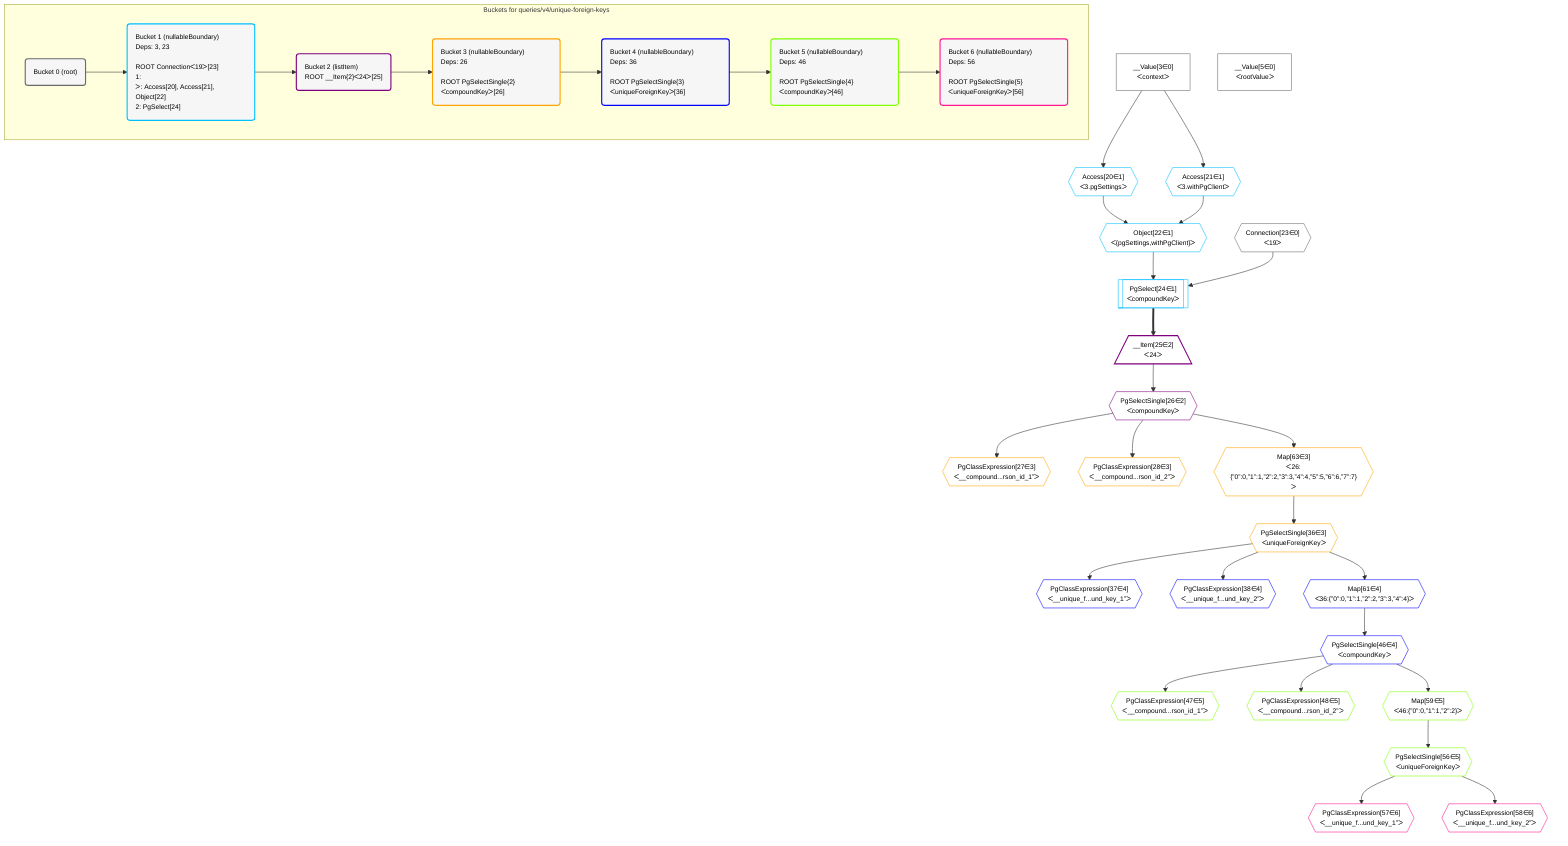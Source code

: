 %%{init: {'themeVariables': { 'fontSize': '12px'}}}%%
graph TD
    classDef path fill:#eee,stroke:#000,color:#000
    classDef plan fill:#fff,stroke-width:1px,color:#000
    classDef itemplan fill:#fff,stroke-width:2px,color:#000
    classDef unbatchedplan fill:#dff,stroke-width:1px,color:#000
    classDef sideeffectplan fill:#fcc,stroke-width:2px,color:#000
    classDef bucket fill:#f6f6f6,color:#000,stroke-width:2px,text-align:left


    %% define steps
    __Value3["__Value[3∈0]<br />ᐸcontextᐳ"]:::plan
    __Value5["__Value[5∈0]<br />ᐸrootValueᐳ"]:::plan
    Access20{{"Access[20∈1]<br />ᐸ3.pgSettingsᐳ"}}:::plan
    Access21{{"Access[21∈1]<br />ᐸ3.withPgClientᐳ"}}:::plan
    Object22{{"Object[22∈1]<br />ᐸ{pgSettings,withPgClient}ᐳ"}}:::plan
    Connection23{{"Connection[23∈0]<br />ᐸ19ᐳ"}}:::plan
    PgSelect24[["PgSelect[24∈1]<br />ᐸcompoundKeyᐳ"]]:::plan
    __Item25[/"__Item[25∈2]<br />ᐸ24ᐳ"\]:::itemplan
    PgSelectSingle26{{"PgSelectSingle[26∈2]<br />ᐸcompoundKeyᐳ"}}:::plan
    PgClassExpression27{{"PgClassExpression[27∈3]<br />ᐸ__compound...rson_id_1”ᐳ"}}:::plan
    PgClassExpression28{{"PgClassExpression[28∈3]<br />ᐸ__compound...rson_id_2”ᐳ"}}:::plan
    Map63{{"Map[63∈3]<br />ᐸ26:{”0”:0,”1”:1,”2”:2,”3”:3,”4”:4,”5”:5,”6”:6,”7”:7}ᐳ"}}:::plan
    PgSelectSingle36{{"PgSelectSingle[36∈3]<br />ᐸuniqueForeignKeyᐳ"}}:::plan
    PgClassExpression37{{"PgClassExpression[37∈4]<br />ᐸ__unique_f...und_key_1”ᐳ"}}:::plan
    PgClassExpression38{{"PgClassExpression[38∈4]<br />ᐸ__unique_f...und_key_2”ᐳ"}}:::plan
    Map61{{"Map[61∈4]<br />ᐸ36:{”0”:0,”1”:1,”2”:2,”3”:3,”4”:4}ᐳ"}}:::plan
    PgSelectSingle46{{"PgSelectSingle[46∈4]<br />ᐸcompoundKeyᐳ"}}:::plan
    PgClassExpression47{{"PgClassExpression[47∈5]<br />ᐸ__compound...rson_id_1”ᐳ"}}:::plan
    PgClassExpression48{{"PgClassExpression[48∈5]<br />ᐸ__compound...rson_id_2”ᐳ"}}:::plan
    Map59{{"Map[59∈5]<br />ᐸ46:{”0”:0,”1”:1,”2”:2}ᐳ"}}:::plan
    PgSelectSingle56{{"PgSelectSingle[56∈5]<br />ᐸuniqueForeignKeyᐳ"}}:::plan
    PgClassExpression57{{"PgClassExpression[57∈6]<br />ᐸ__unique_f...und_key_1”ᐳ"}}:::plan
    PgClassExpression58{{"PgClassExpression[58∈6]<br />ᐸ__unique_f...und_key_2”ᐳ"}}:::plan

    %% plan dependencies
    __Value3 --> Access20
    __Value3 --> Access21
    Access20 & Access21 --> Object22
    Object22 & Connection23 --> PgSelect24
    PgSelect24 ==> __Item25
    __Item25 --> PgSelectSingle26
    PgSelectSingle26 --> PgClassExpression27
    PgSelectSingle26 --> PgClassExpression28
    PgSelectSingle26 --> Map63
    Map63 --> PgSelectSingle36
    PgSelectSingle36 --> PgClassExpression37
    PgSelectSingle36 --> PgClassExpression38
    PgSelectSingle36 --> Map61
    Map61 --> PgSelectSingle46
    PgSelectSingle46 --> PgClassExpression47
    PgSelectSingle46 --> PgClassExpression48
    PgSelectSingle46 --> Map59
    Map59 --> PgSelectSingle56
    PgSelectSingle56 --> PgClassExpression57
    PgSelectSingle56 --> PgClassExpression58

    subgraph "Buckets for queries/v4/unique-foreign-keys"
    Bucket0("Bucket 0 (root)"):::bucket
    classDef bucket0 stroke:#696969
    class Bucket0,__Value3,__Value5,Connection23 bucket0
    Bucket1("Bucket 1 (nullableBoundary)<br />Deps: 3, 23<br /><br />ROOT Connectionᐸ19ᐳ[23]<br />1: <br />ᐳ: Access[20], Access[21], Object[22]<br />2: PgSelect[24]"):::bucket
    classDef bucket1 stroke:#00bfff
    class Bucket1,Access20,Access21,Object22,PgSelect24 bucket1
    Bucket2("Bucket 2 (listItem)<br />ROOT __Item{2}ᐸ24ᐳ[25]"):::bucket
    classDef bucket2 stroke:#7f007f
    class Bucket2,__Item25,PgSelectSingle26 bucket2
    Bucket3("Bucket 3 (nullableBoundary)<br />Deps: 26<br /><br />ROOT PgSelectSingle{2}ᐸcompoundKeyᐳ[26]"):::bucket
    classDef bucket3 stroke:#ffa500
    class Bucket3,PgClassExpression27,PgClassExpression28,PgSelectSingle36,Map63 bucket3
    Bucket4("Bucket 4 (nullableBoundary)<br />Deps: 36<br /><br />ROOT PgSelectSingle{3}ᐸuniqueForeignKeyᐳ[36]"):::bucket
    classDef bucket4 stroke:#0000ff
    class Bucket4,PgClassExpression37,PgClassExpression38,PgSelectSingle46,Map61 bucket4
    Bucket5("Bucket 5 (nullableBoundary)<br />Deps: 46<br /><br />ROOT PgSelectSingle{4}ᐸcompoundKeyᐳ[46]"):::bucket
    classDef bucket5 stroke:#7fff00
    class Bucket5,PgClassExpression47,PgClassExpression48,PgSelectSingle56,Map59 bucket5
    Bucket6("Bucket 6 (nullableBoundary)<br />Deps: 56<br /><br />ROOT PgSelectSingle{5}ᐸuniqueForeignKeyᐳ[56]"):::bucket
    classDef bucket6 stroke:#ff1493
    class Bucket6,PgClassExpression57,PgClassExpression58 bucket6
    Bucket0 --> Bucket1
    Bucket1 --> Bucket2
    Bucket2 --> Bucket3
    Bucket3 --> Bucket4
    Bucket4 --> Bucket5
    Bucket5 --> Bucket6
    end